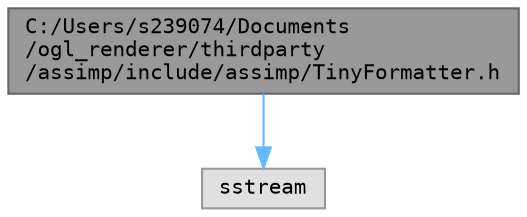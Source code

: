 digraph "C:/Users/s239074/Documents/ogl_renderer/thirdparty/assimp/include/assimp/TinyFormatter.h"
{
 // LATEX_PDF_SIZE
  bgcolor="transparent";
  edge [fontname=Terminal,fontsize=10,labelfontname=Helvetica,labelfontsize=10];
  node [fontname=Terminal,fontsize=10,shape=box,height=0.2,width=0.4];
  Node1 [label="C:/Users/s239074/Documents\l/ogl_renderer/thirdparty\l/assimp/include/assimp/TinyFormatter.h",height=0.2,width=0.4,color="gray40", fillcolor="grey60", style="filled", fontcolor="black",tooltip="Utility to format log messages more easily. Introduced to get rid of the boost::format dependency...."];
  Node1 -> Node2 [color="steelblue1",style="solid"];
  Node2 [label="sstream",height=0.2,width=0.4,color="grey60", fillcolor="#E0E0E0", style="filled",tooltip=" "];
}
